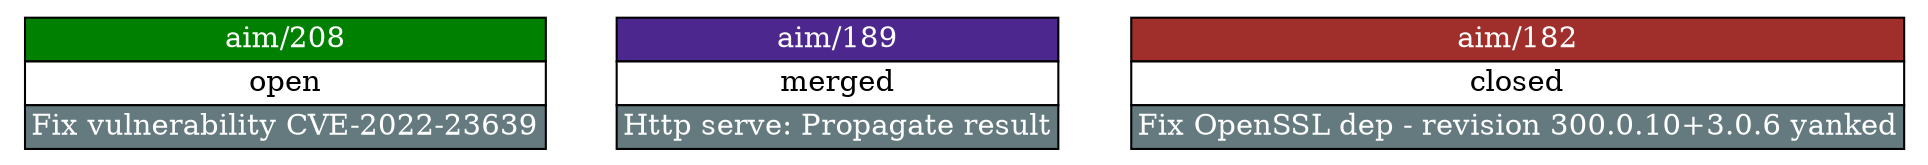 digraph D {

    node [shape=plaintext]

    "aim/208" [
    label=<
    <table border="0" cellborder="1" cellspacing="0" href="https://github.com/mihaigalos/aim/pull/208">
      <tr><td bgcolor="#008000"><font color="#ffffff">aim/208</font></td></tr>
      <tr><td bgcolor="#ffffff"><font color="#000000">open</font></td></tr>
      <tr><td bgcolor="#657a7f"><font color="#ffffff">Fix vulnerability CVE-2022-23639</font></td></tr>
    </table>>
  ];

    "aim/189" [
    label=<
    <table border="0" cellborder="1" cellspacing="0" href="https://github.com/mihaigalos/aim/pull/189">
      <tr><td bgcolor="#4c278d"><font color="#ffffff">aim/189</font></td></tr>
      <tr><td bgcolor="#ffffff"><font color="#000000">merged</font></td></tr>
      <tr><td bgcolor="#657a7f"><font color="#ffffff">Http serve: Propagate result</font></td></tr>
    </table>>
  ];

    "aim/182" [
    label=<
    <table border="0" cellborder="1" cellspacing="0" href="https://github.com/mihaigalos/aim/pull/182">
      <tr><td bgcolor="#a02f2b"><font color="#ffffff">aim/182</font></td></tr>
      <tr><td bgcolor="#ffffff"><font color="#000000">closed</font></td></tr>
      <tr><td bgcolor="#657a7f"><font color="#ffffff">Fix OpenSSL dep - revision 300.0.10+3.0.6 yanked</font></td></tr>
    </table>>
  ];

}
